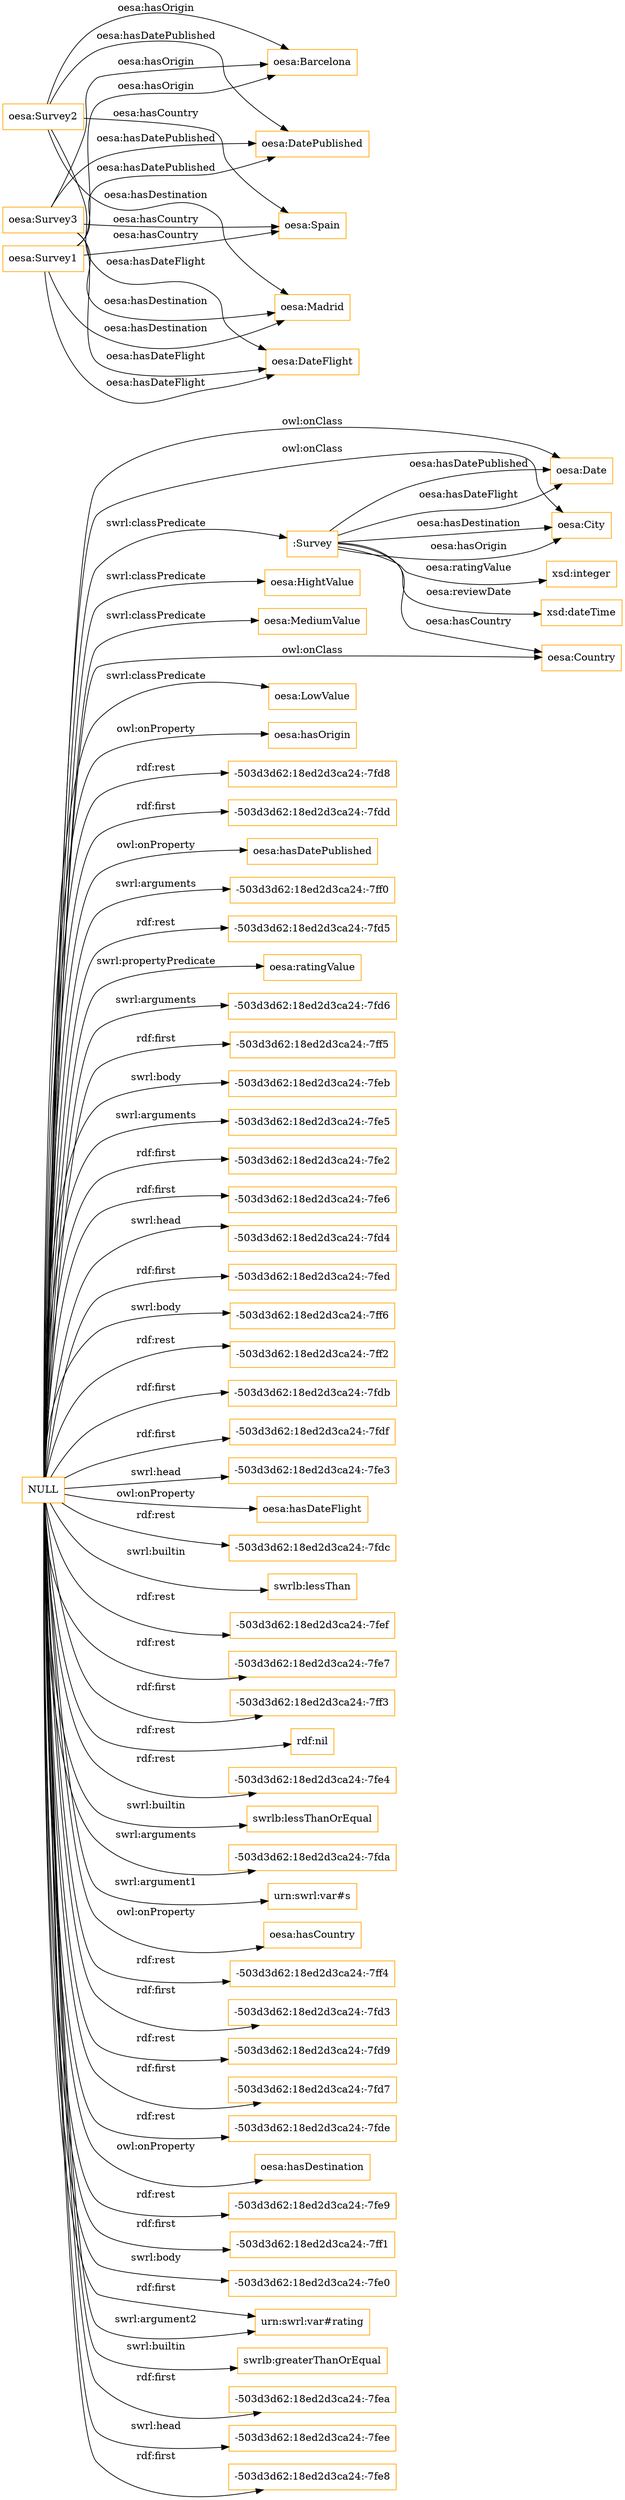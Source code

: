 digraph ar2dtool_diagram { 
rankdir=LR;
size="1501"
node [shape = rectangle, color="orange"]; "oesa:City" ":Survey" "oesa:HightValue" "oesa:Country" "oesa:MediumValue" "oesa:Date" "oesa:LowValue" ; /*classes style*/
	"oesa:Survey2" -> "oesa:Barcelona" [ label = "oesa:hasOrigin" ];
	"oesa:Survey2" -> "oesa:Madrid" [ label = "oesa:hasDestination" ];
	"oesa:Survey2" -> "oesa:DatePublished" [ label = "oesa:hasDatePublished" ];
	"oesa:Survey2" -> "oesa:DateFlight" [ label = "oesa:hasDateFlight" ];
	"oesa:Survey2" -> "oesa:Spain" [ label = "oesa:hasCountry" ];
	"oesa:Survey3" -> "oesa:Barcelona" [ label = "oesa:hasOrigin" ];
	"oesa:Survey3" -> "oesa:Madrid" [ label = "oesa:hasDestination" ];
	"oesa:Survey3" -> "oesa:DatePublished" [ label = "oesa:hasDatePublished" ];
	"oesa:Survey3" -> "oesa:DateFlight" [ label = "oesa:hasDateFlight" ];
	"oesa:Survey3" -> "oesa:Spain" [ label = "oesa:hasCountry" ];
	"NULL" -> "oesa:hasOrigin" [ label = "owl:onProperty" ];
	"NULL" -> "-503d3d62:18ed2d3ca24:-7fd8" [ label = "rdf:rest" ];
	"NULL" -> "-503d3d62:18ed2d3ca24:-7fdd" [ label = "rdf:first" ];
	"NULL" -> "oesa:hasDatePublished" [ label = "owl:onProperty" ];
	"NULL" -> "-503d3d62:18ed2d3ca24:-7ff0" [ label = "swrl:arguments" ];
	"NULL" -> "-503d3d62:18ed2d3ca24:-7fd5" [ label = "rdf:rest" ];
	"NULL" -> "oesa:ratingValue" [ label = "swrl:propertyPredicate" ];
	"NULL" -> "-503d3d62:18ed2d3ca24:-7fd6" [ label = "swrl:arguments" ];
	"NULL" -> "-503d3d62:18ed2d3ca24:-7ff5" [ label = "rdf:first" ];
	"NULL" -> "-503d3d62:18ed2d3ca24:-7feb" [ label = "swrl:body" ];
	"NULL" -> "-503d3d62:18ed2d3ca24:-7fe5" [ label = "swrl:arguments" ];
	"NULL" -> "-503d3d62:18ed2d3ca24:-7fe2" [ label = "rdf:first" ];
	"NULL" -> "-503d3d62:18ed2d3ca24:-7fe6" [ label = "rdf:first" ];
	"NULL" -> "oesa:HightValue" [ label = "swrl:classPredicate" ];
	"NULL" -> "-503d3d62:18ed2d3ca24:-7fd4" [ label = "swrl:head" ];
	"NULL" -> "-503d3d62:18ed2d3ca24:-7fed" [ label = "rdf:first" ];
	"NULL" -> "-503d3d62:18ed2d3ca24:-7ff6" [ label = "swrl:body" ];
	"NULL" -> "-503d3d62:18ed2d3ca24:-7ff2" [ label = "rdf:rest" ];
	"NULL" -> "-503d3d62:18ed2d3ca24:-7fdb" [ label = "rdf:first" ];
	"NULL" -> "-503d3d62:18ed2d3ca24:-7fdf" [ label = "rdf:first" ];
	"NULL" -> "oesa:Country" [ label = "owl:onClass" ];
	"NULL" -> "oesa:City" [ label = "owl:onClass" ];
	"NULL" -> "-503d3d62:18ed2d3ca24:-7fe3" [ label = "swrl:head" ];
	"NULL" -> "oesa:hasDateFlight" [ label = "owl:onProperty" ];
	"NULL" -> "oesa:Date" [ label = "owl:onClass" ];
	"NULL" -> "-503d3d62:18ed2d3ca24:-7fdc" [ label = "rdf:rest" ];
	"NULL" -> "swrlb:lessThan" [ label = "swrl:builtin" ];
	"NULL" -> "-503d3d62:18ed2d3ca24:-7fef" [ label = "rdf:rest" ];
	"NULL" -> "-503d3d62:18ed2d3ca24:-7fe7" [ label = "rdf:rest" ];
	"NULL" -> "-503d3d62:18ed2d3ca24:-7ff3" [ label = "rdf:first" ];
	"NULL" -> "rdf:nil" [ label = "rdf:rest" ];
	"NULL" -> "-503d3d62:18ed2d3ca24:-7fe4" [ label = "rdf:rest" ];
	"NULL" -> "swrlb:lessThanOrEqual" [ label = "swrl:builtin" ];
	"NULL" -> "-503d3d62:18ed2d3ca24:-7fda" [ label = "swrl:arguments" ];
	"NULL" -> "urn:swrl:var#s" [ label = "swrl:argument1" ];
	"NULL" -> "oesa:hasCountry" [ label = "owl:onProperty" ];
	"NULL" -> "-503d3d62:18ed2d3ca24:-7ff4" [ label = "rdf:rest" ];
	"NULL" -> "-503d3d62:18ed2d3ca24:-7fd3" [ label = "rdf:first" ];
	"NULL" -> "-503d3d62:18ed2d3ca24:-7fd9" [ label = "rdf:rest" ];
	"NULL" -> "-503d3d62:18ed2d3ca24:-7fd7" [ label = "rdf:first" ];
	"NULL" -> "-503d3d62:18ed2d3ca24:-7fde" [ label = "rdf:rest" ];
	"NULL" -> "oesa:hasDestination" [ label = "owl:onProperty" ];
	"NULL" -> "-503d3d62:18ed2d3ca24:-7fe9" [ label = "rdf:rest" ];
	"NULL" -> "-503d3d62:18ed2d3ca24:-7ff1" [ label = "rdf:first" ];
	"NULL" -> "oesa:LowValue" [ label = "swrl:classPredicate" ];
	"NULL" -> "-503d3d62:18ed2d3ca24:-7fe0" [ label = "swrl:body" ];
	"NULL" -> ":Survey" [ label = "swrl:classPredicate" ];
	"NULL" -> "urn:swrl:var#rating" [ label = "rdf:first" ];
	"NULL" -> "swrlb:greaterThanOrEqual" [ label = "swrl:builtin" ];
	"NULL" -> "urn:swrl:var#rating" [ label = "swrl:argument2" ];
	"NULL" -> "-503d3d62:18ed2d3ca24:-7fea" [ label = "rdf:first" ];
	"NULL" -> "-503d3d62:18ed2d3ca24:-7fee" [ label = "swrl:head" ];
	"NULL" -> "-503d3d62:18ed2d3ca24:-7fe8" [ label = "rdf:first" ];
	"NULL" -> "oesa:MediumValue" [ label = "swrl:classPredicate" ];
	"oesa:Survey1" -> "oesa:Barcelona" [ label = "oesa:hasOrigin" ];
	"oesa:Survey1" -> "oesa:Madrid" [ label = "oesa:hasDestination" ];
	"oesa:Survey1" -> "oesa:DatePublished" [ label = "oesa:hasDatePublished" ];
	"oesa:Survey1" -> "oesa:DateFlight" [ label = "oesa:hasDateFlight" ];
	"oesa:Survey1" -> "oesa:Spain" [ label = "oesa:hasCountry" ];
	":Survey" -> "oesa:City" [ label = "oesa:hasOrigin" ];
	":Survey" -> "oesa:Date" [ label = "oesa:hasDatePublished" ];
	":Survey" -> "oesa:City" [ label = "oesa:hasDestination" ];
	":Survey" -> "xsd:integer" [ label = "oesa:ratingValue" ];
	":Survey" -> "oesa:Date" [ label = "oesa:hasDateFlight" ];
	":Survey" -> "xsd:dateTime" [ label = "oesa:reviewDate" ];
	":Survey" -> "oesa:Country" [ label = "oesa:hasCountry" ];

}
